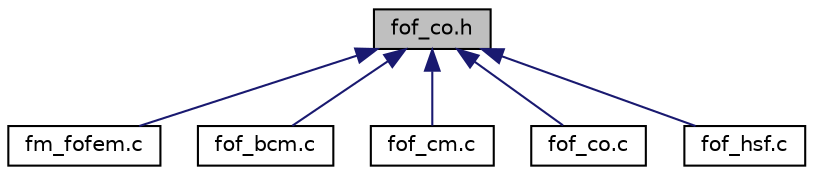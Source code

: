 digraph "fof_co.h"
{
  edge [fontname="Helvetica",fontsize="10",labelfontname="Helvetica",labelfontsize="10"];
  node [fontname="Helvetica",fontsize="10",shape=record];
  Node1 [label="fof_co.h",height=0.2,width=0.4,color="black", fillcolor="grey75", style="filled", fontcolor="black"];
  Node1 -> Node2 [dir="back",color="midnightblue",fontsize="10",style="solid",fontname="Helvetica"];
  Node2 [label="fm_fofem.c",height=0.2,width=0.4,color="black", fillcolor="white", style="filled",URL="$fm__fofem_8c.html"];
  Node1 -> Node3 [dir="back",color="midnightblue",fontsize="10",style="solid",fontname="Helvetica"];
  Node3 [label="fof_bcm.c",height=0.2,width=0.4,color="black", fillcolor="white", style="filled",URL="$fof__bcm_8c.html"];
  Node1 -> Node4 [dir="back",color="midnightblue",fontsize="10",style="solid",fontname="Helvetica"];
  Node4 [label="fof_cm.c",height=0.2,width=0.4,color="black", fillcolor="white", style="filled",URL="$fof__cm_8c.html"];
  Node1 -> Node5 [dir="back",color="midnightblue",fontsize="10",style="solid",fontname="Helvetica"];
  Node5 [label="fof_co.c",height=0.2,width=0.4,color="black", fillcolor="white", style="filled",URL="$fof__co_8c.html"];
  Node1 -> Node6 [dir="back",color="midnightblue",fontsize="10",style="solid",fontname="Helvetica"];
  Node6 [label="fof_hsf.c",height=0.2,width=0.4,color="black", fillcolor="white", style="filled",URL="$fof__hsf_8c.html"];
}
